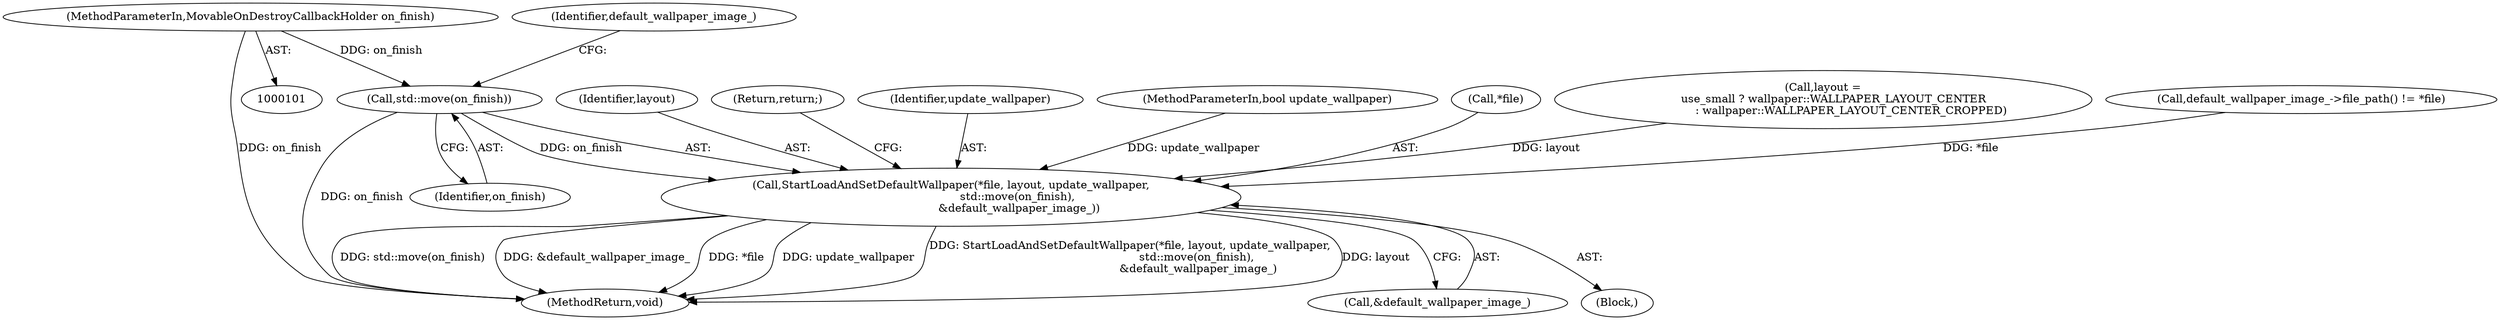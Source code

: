 digraph "0_Chrome_39595f8d4dffcb644d438106dcb64a30c139ff0e@API" {
"1000197" [label="(Call,std::move(on_finish))"];
"1000104" [label="(MethodParameterIn,MovableOnDestroyCallbackHolder on_finish)"];
"1000192" [label="(Call,StartLoadAndSetDefaultWallpaper(*file, layout, update_wallpaper,\n                                      std::move(on_finish),\n                                       &default_wallpaper_image_))"];
"1000195" [label="(Identifier,layout)"];
"1000201" [label="(Return,return;)"];
"1000189" [label="(Block,)"];
"1000192" [label="(Call,StartLoadAndSetDefaultWallpaper(*file, layout, update_wallpaper,\n                                      std::move(on_finish),\n                                       &default_wallpaper_image_))"];
"1000196" [label="(Identifier,update_wallpaper)"];
"1000103" [label="(MethodParameterIn,bool update_wallpaper)"];
"1000198" [label="(Identifier,on_finish)"];
"1000193" [label="(Call,*file)"];
"1000222" [label="(MethodReturn,void)"];
"1000104" [label="(MethodParameterIn,MovableOnDestroyCallbackHolder on_finish)"];
"1000168" [label="(Call,layout =\n      use_small ? wallpaper::WALLPAPER_LAYOUT_CENTER\n                : wallpaper::WALLPAPER_LAYOUT_CENTER_CROPPED)"];
"1000199" [label="(Call,&default_wallpaper_image_)"];
"1000200" [label="(Identifier,default_wallpaper_image_)"];
"1000197" [label="(Call,std::move(on_finish))"];
"1000180" [label="(Call,default_wallpaper_image_->file_path() != *file)"];
"1000197" -> "1000192"  [label="AST: "];
"1000197" -> "1000198"  [label="CFG: "];
"1000198" -> "1000197"  [label="AST: "];
"1000200" -> "1000197"  [label="CFG: "];
"1000197" -> "1000222"  [label="DDG: on_finish"];
"1000197" -> "1000192"  [label="DDG: on_finish"];
"1000104" -> "1000197"  [label="DDG: on_finish"];
"1000104" -> "1000101"  [label="AST: "];
"1000104" -> "1000222"  [label="DDG: on_finish"];
"1000192" -> "1000189"  [label="AST: "];
"1000192" -> "1000199"  [label="CFG: "];
"1000193" -> "1000192"  [label="AST: "];
"1000195" -> "1000192"  [label="AST: "];
"1000196" -> "1000192"  [label="AST: "];
"1000199" -> "1000192"  [label="AST: "];
"1000201" -> "1000192"  [label="CFG: "];
"1000192" -> "1000222"  [label="DDG: layout"];
"1000192" -> "1000222"  [label="DDG: std::move(on_finish)"];
"1000192" -> "1000222"  [label="DDG: &default_wallpaper_image_"];
"1000192" -> "1000222"  [label="DDG: *file"];
"1000192" -> "1000222"  [label="DDG: update_wallpaper"];
"1000192" -> "1000222"  [label="DDG: StartLoadAndSetDefaultWallpaper(*file, layout, update_wallpaper,\n                                      std::move(on_finish),\n                                       &default_wallpaper_image_)"];
"1000180" -> "1000192"  [label="DDG: *file"];
"1000168" -> "1000192"  [label="DDG: layout"];
"1000103" -> "1000192"  [label="DDG: update_wallpaper"];
}
